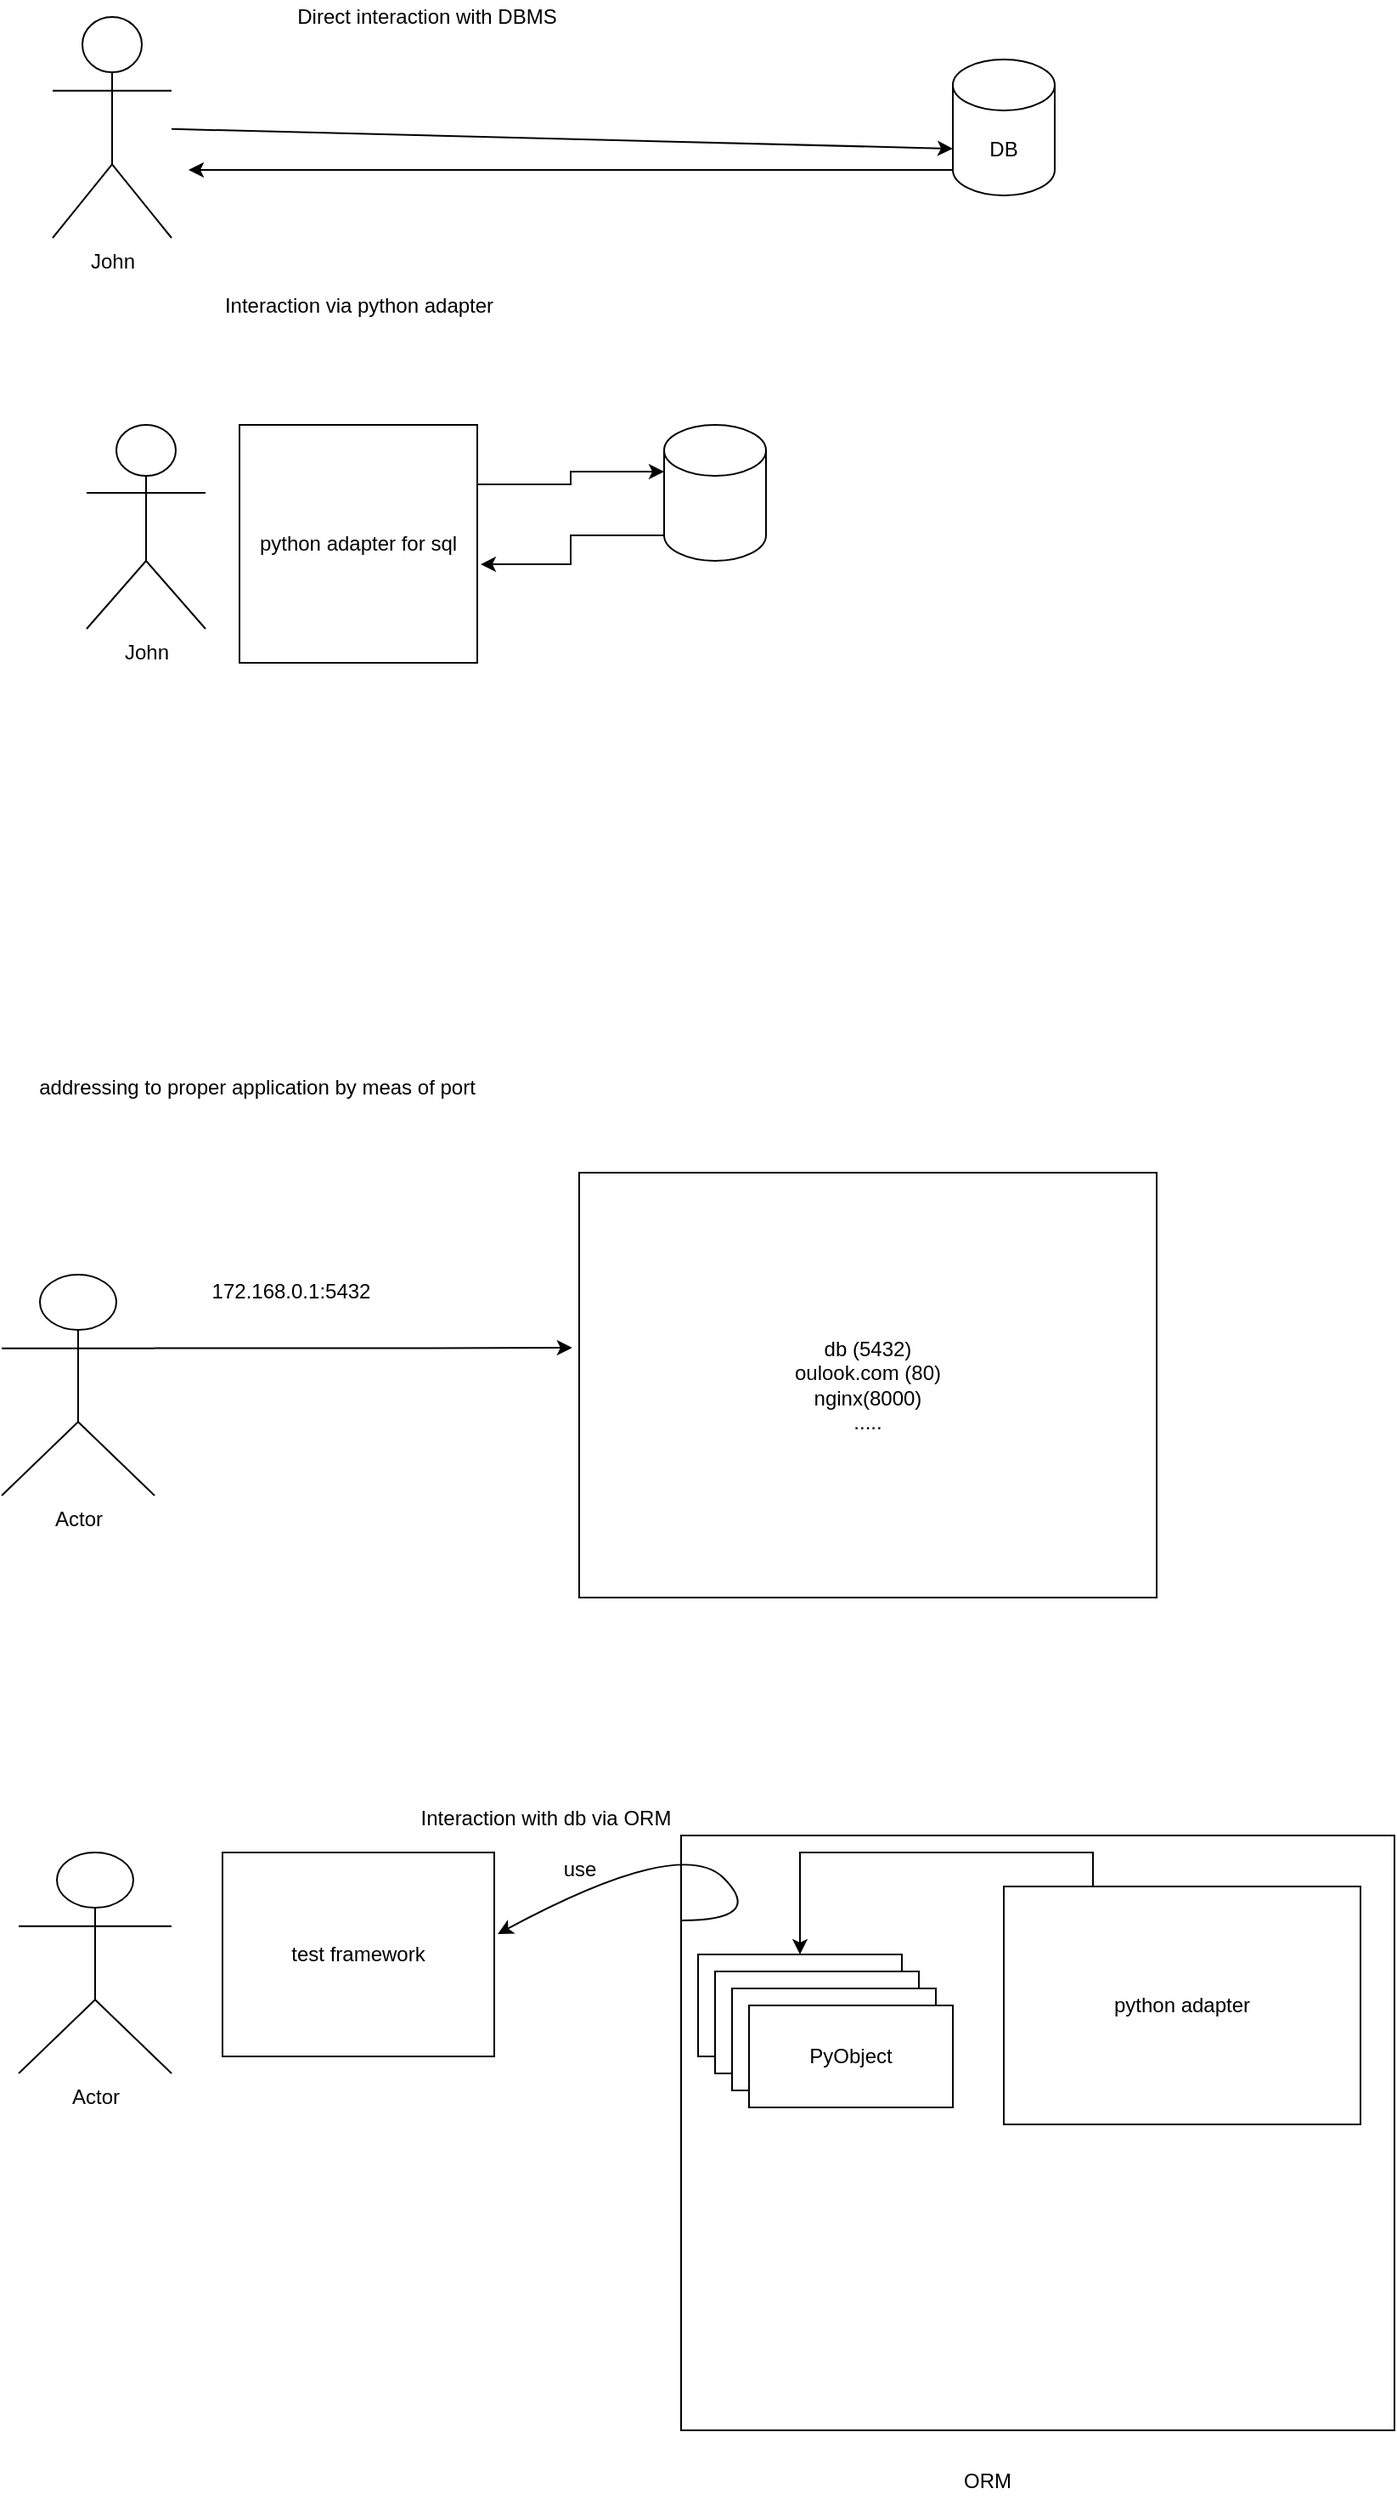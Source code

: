 <mxfile version="15.5.4" type="embed"><diagram id="6OWMYv59f2pQrZQNCbwO" name="Page-1"><mxGraphModel dx="1074" dy="723" grid="1" gridSize="10" guides="1" tooltips="1" connect="1" arrows="1" fold="1" page="1" pageScale="1" pageWidth="850" pageHeight="1100" math="0" shadow="0"><root><mxCell id="0"/><mxCell id="1" parent="0"/><mxCell id="2" value="John&lt;br&gt;" style="shape=umlActor;verticalLabelPosition=bottom;verticalAlign=top;html=1;outlineConnect=0;" parent="1" vertex="1"><mxGeometry x="50" y="80" width="70" height="130" as="geometry"/></mxCell><mxCell id="6" style="edgeStyle=orthogonalEdgeStyle;rounded=0;orthogonalLoop=1;jettySize=auto;html=1;exitX=0;exitY=1;exitDx=0;exitDy=-15;exitPerimeter=0;" parent="1" source="3" edge="1"><mxGeometry relative="1" as="geometry"><mxPoint x="130" y="170" as="targetPoint"/></mxGeometry></mxCell><mxCell id="3" value="DB" style="shape=cylinder3;whiteSpace=wrap;html=1;boundedLbl=1;backgroundOutline=1;size=15;" parent="1" vertex="1"><mxGeometry x="580" y="105" width="60" height="80" as="geometry"/></mxCell><mxCell id="4" value="" style="endArrow=classic;html=1;rounded=0;entryX=0;entryY=0;entryDx=0;entryDy=52.5;entryPerimeter=0;" parent="1" source="2" target="3" edge="1"><mxGeometry width="50" height="50" relative="1" as="geometry"><mxPoint x="510" y="390" as="sourcePoint"/><mxPoint x="560" y="340" as="targetPoint"/></mxGeometry></mxCell><mxCell id="8" value="John" style="shape=umlActor;verticalLabelPosition=bottom;verticalAlign=top;html=1;outlineConnect=0;" parent="1" vertex="1"><mxGeometry x="70" y="320" width="70" height="120" as="geometry"/></mxCell><mxCell id="11" style="edgeStyle=orthogonalEdgeStyle;rounded=0;orthogonalLoop=1;jettySize=auto;html=1;exitX=1;exitY=0.25;exitDx=0;exitDy=0;entryX=0;entryY=0;entryDx=0;entryDy=27.5;entryPerimeter=0;" parent="1" source="9" target="10" edge="1"><mxGeometry relative="1" as="geometry"/></mxCell><mxCell id="9" value="python adapter for sql" style="whiteSpace=wrap;html=1;aspect=fixed;" parent="1" vertex="1"><mxGeometry x="160" y="320" width="140" height="140" as="geometry"/></mxCell><mxCell id="12" style="edgeStyle=orthogonalEdgeStyle;rounded=0;orthogonalLoop=1;jettySize=auto;html=1;exitX=0;exitY=1;exitDx=0;exitDy=-15;exitPerimeter=0;entryX=1.014;entryY=0.586;entryDx=0;entryDy=0;entryPerimeter=0;" parent="1" source="10" target="9" edge="1"><mxGeometry relative="1" as="geometry"/></mxCell><mxCell id="10" value="" style="shape=cylinder3;whiteSpace=wrap;html=1;boundedLbl=1;backgroundOutline=1;size=15;" parent="1" vertex="1"><mxGeometry x="410" y="320" width="60" height="80" as="geometry"/></mxCell><mxCell id="17" value="db (5432)&lt;br&gt;oulook.com (80)&lt;br&gt;nginx(8000)&lt;br&gt;....." style="rounded=0;whiteSpace=wrap;html=1;" parent="1" vertex="1"><mxGeometry x="360" y="760" width="340" height="250" as="geometry"/></mxCell><mxCell id="19" style="edgeStyle=orthogonalEdgeStyle;rounded=0;orthogonalLoop=1;jettySize=auto;html=1;exitX=1;exitY=0.333;exitDx=0;exitDy=0;exitPerimeter=0;entryX=-0.012;entryY=0.412;entryDx=0;entryDy=0;entryPerimeter=0;" parent="1" source="18" target="17" edge="1"><mxGeometry relative="1" as="geometry"/></mxCell><mxCell id="18" value="Actor" style="shape=umlActor;verticalLabelPosition=bottom;verticalAlign=top;html=1;outlineConnect=0;" parent="1" vertex="1"><mxGeometry x="20" y="820" width="90" height="130" as="geometry"/></mxCell><mxCell id="20" value="172.168.0.1:5432" style="text;html=1;align=center;verticalAlign=middle;resizable=0;points=[];autosize=1;strokeColor=none;fillColor=none;" parent="1" vertex="1"><mxGeometry x="135" y="820" width="110" height="20" as="geometry"/></mxCell><mxCell id="21" value="Actor" style="shape=umlActor;verticalLabelPosition=bottom;verticalAlign=top;html=1;outlineConnect=0;" parent="1" vertex="1"><mxGeometry x="30" y="1160" width="90" height="130" as="geometry"/></mxCell><mxCell id="22" value="test framework" style="rounded=0;whiteSpace=wrap;html=1;" parent="1" vertex="1"><mxGeometry x="150" y="1160" width="160" height="120" as="geometry"/></mxCell><mxCell id="23" value="&lt;span style=&quot;color: rgba(0 , 0 , 0 , 0) ; font-family: monospace ; font-size: 0px&quot;&gt;%3CmxGraphModel%3E%3Croot%3E%3CmxCell%20id%3D%220%22%2F%3E%3CmxCell%20id%3D%221%22%20parent%3D%220%22%2F%3E%3CmxCell%20id%3D%222%22%20value%3D%22python%20adapter%20for%20sql%22%20style%3D%22whiteSpace%3Dwrap%3Bhtml%3D1%3Baspect%3Dfixed%3B%22%20vertex%3D%221%22%20parent%3D%221%22%3E%3CmxGeometry%20x%3D%22160%22%20y%3D%22320%22%20width%3D%22140%22%20height%3D%22140%22%20as%3D%22geometry%22%2F%3E%3C%2FmxCell%3E%3C%2Froot%3E%3C%2FmxGraphModel%3E&lt;/span&gt;" style="rounded=0;whiteSpace=wrap;html=1;" parent="1" vertex="1"><mxGeometry x="420" y="1150" width="420" height="350" as="geometry"/></mxCell><mxCell id="24" value="" style="curved=1;endArrow=classic;html=1;entryX=1.013;entryY=0.4;entryDx=0;entryDy=0;entryPerimeter=0;" parent="1" target="22" edge="1"><mxGeometry width="50" height="50" relative="1" as="geometry"><mxPoint x="420" y="1200" as="sourcePoint"/><mxPoint x="470" y="1150" as="targetPoint"/><Array as="points"><mxPoint x="470" y="1200"/><mxPoint x="420" y="1150"/></Array></mxGeometry></mxCell><mxCell id="25" value="use" style="text;html=1;align=center;verticalAlign=middle;resizable=0;points=[];autosize=1;strokeColor=none;fillColor=none;" parent="1" vertex="1"><mxGeometry x="345" y="1160" width="30" height="20" as="geometry"/></mxCell><mxCell id="40" style="edgeStyle=orthogonalEdgeStyle;rounded=0;orthogonalLoop=1;jettySize=auto;html=1;exitX=0.25;exitY=0;exitDx=0;exitDy=0;entryX=0.5;entryY=0;entryDx=0;entryDy=0;" edge="1" parent="1" source="27" target="28"><mxGeometry relative="1" as="geometry"/></mxCell><mxCell id="27" value="python adapter" style="rounded=0;whiteSpace=wrap;html=1;" parent="1" vertex="1"><mxGeometry x="610" y="1180" width="210" height="140" as="geometry"/></mxCell><mxCell id="28" value="PObject" style="rounded=0;whiteSpace=wrap;html=1;" parent="1" vertex="1"><mxGeometry x="430" y="1220" width="120" height="60" as="geometry"/></mxCell><mxCell id="29" value="PObject" style="rounded=0;whiteSpace=wrap;html=1;" parent="1" vertex="1"><mxGeometry x="440" y="1230" width="120" height="60" as="geometry"/></mxCell><mxCell id="30" value="PObject" style="rounded=0;whiteSpace=wrap;html=1;" parent="1" vertex="1"><mxGeometry x="450" y="1240" width="120" height="60" as="geometry"/></mxCell><mxCell id="31" value="PyObject" style="rounded=0;whiteSpace=wrap;html=1;" parent="1" vertex="1"><mxGeometry x="460" y="1250" width="120" height="60" as="geometry"/></mxCell><mxCell id="32" value="ORM" style="text;html=1;align=center;verticalAlign=middle;resizable=0;points=[];autosize=1;strokeColor=none;fillColor=none;" parent="1" vertex="1"><mxGeometry x="580" y="1520" width="40" height="20" as="geometry"/></mxCell><mxCell id="33" value="Direct interaction with DBMS" style="text;html=1;align=center;verticalAlign=middle;resizable=0;points=[];autosize=1;strokeColor=none;fillColor=none;" vertex="1" parent="1"><mxGeometry x="185" y="70" width="170" height="20" as="geometry"/></mxCell><mxCell id="34" value="Interaction via python adapter" style="text;html=1;align=center;verticalAlign=middle;resizable=0;points=[];autosize=1;strokeColor=none;fillColor=none;" vertex="1" parent="1"><mxGeometry x="145" y="240" width="170" height="20" as="geometry"/></mxCell><mxCell id="36" value="addressing to proper application by meas of port" style="text;html=1;align=center;verticalAlign=middle;resizable=0;points=[];autosize=1;strokeColor=none;fillColor=none;" vertex="1" parent="1"><mxGeometry x="35" y="700" width="270" height="20" as="geometry"/></mxCell><mxCell id="37" value="Interaction with db via ORM" style="text;html=1;align=center;verticalAlign=middle;resizable=0;points=[];autosize=1;strokeColor=none;fillColor=none;" vertex="1" parent="1"><mxGeometry x="260" y="1130" width="160" height="20" as="geometry"/></mxCell></root></mxGraphModel></diagram></mxfile>